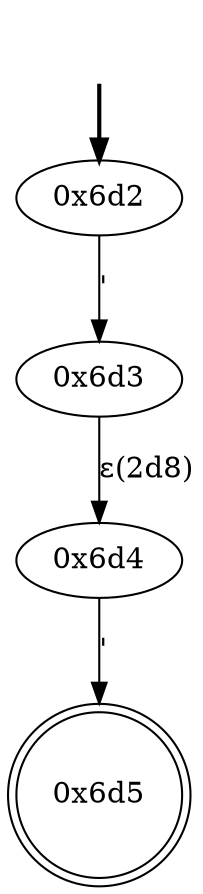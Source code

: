 digraph {
	fake [style=invisible]
	"0x6d2" [root=true]
	"0x6d3"
	"0x6d4"
	"0x6d5" [shape=doublecircle]
	fake -> "0x6d2" [style=bold]
	"0x6d2" -> "0x6d3" [label="'"]
	"0x6d4" -> "0x6d5" [label="'"]
	"0x6d3" -> "0x6d4" [label="ε(2d8)"]
}
